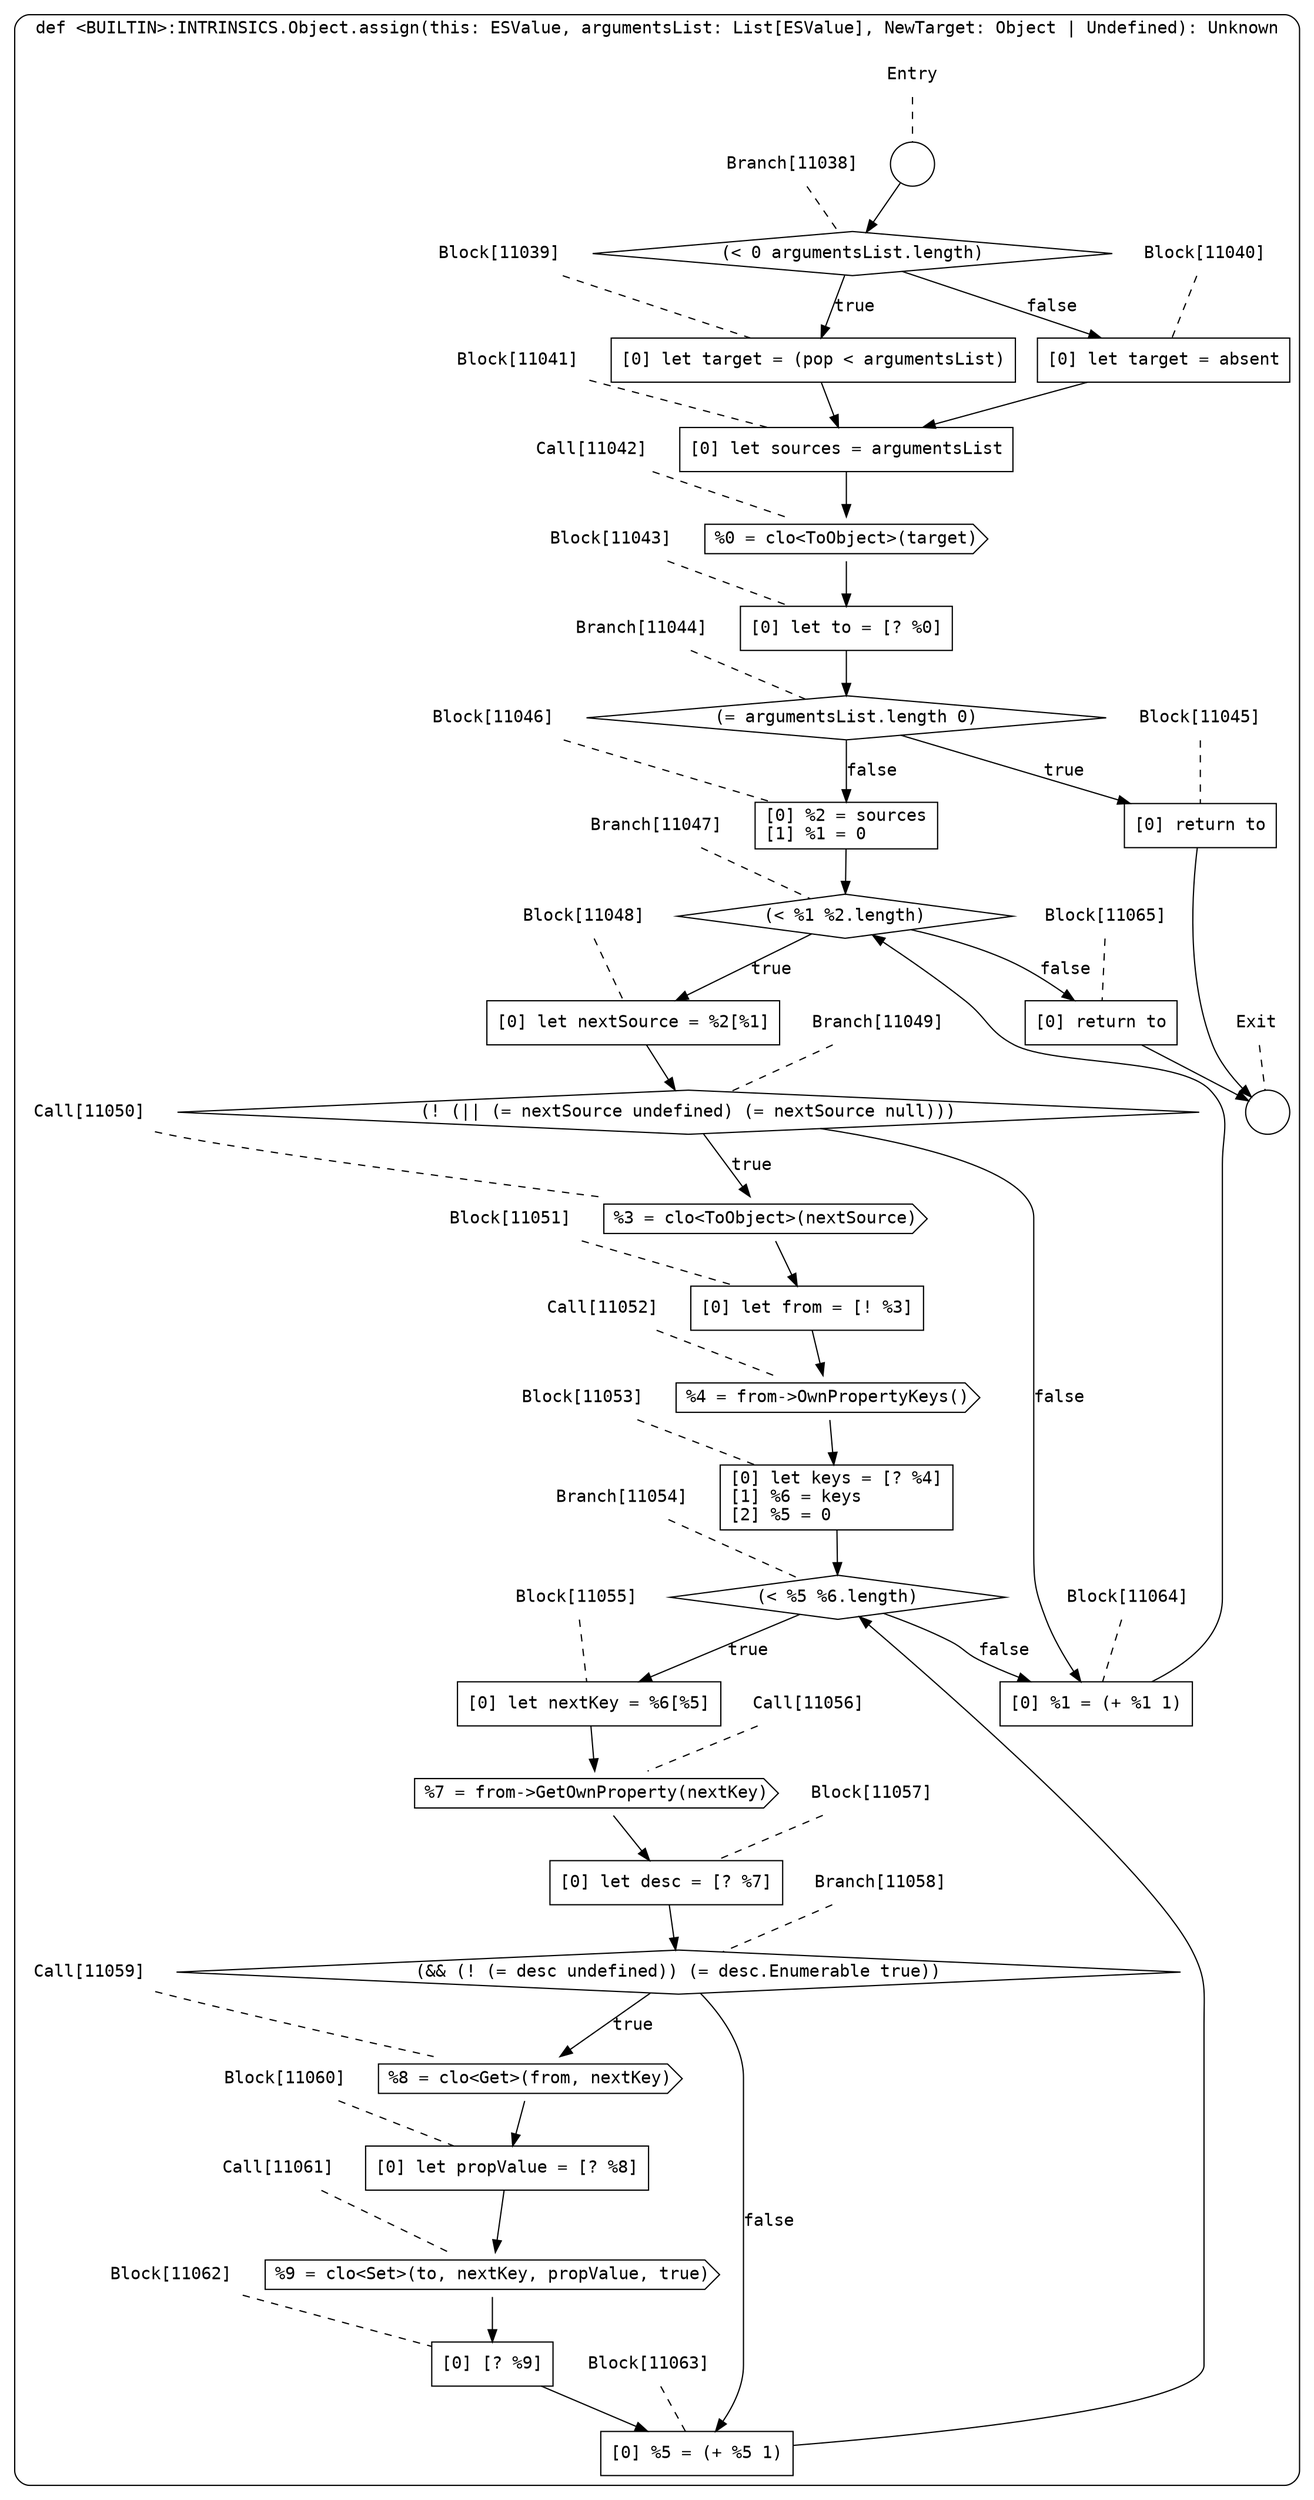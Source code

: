 digraph {
  graph [fontname = "Consolas"]
  node [fontname = "Consolas"]
  edge [fontname = "Consolas"]
  subgraph cluster1996 {
    label = "def <BUILTIN>:INTRINSICS.Object.assign(this: ESValue, argumentsList: List[ESValue], NewTarget: Object | Undefined): Unknown"
    style = rounded
    cluster1996_entry_name [shape=none, label=<<font color="black">Entry</font>>]
    cluster1996_entry_name -> cluster1996_entry [arrowhead=none, color="black", style=dashed]
    cluster1996_entry [shape=circle label=" " color="black" fillcolor="white" style=filled]
    cluster1996_entry -> node11038 [color="black"]
    cluster1996_exit_name [shape=none, label=<<font color="black">Exit</font>>]
    cluster1996_exit_name -> cluster1996_exit [arrowhead=none, color="black", style=dashed]
    cluster1996_exit [shape=circle label=" " color="black" fillcolor="white" style=filled]
    node11038_name [shape=none, label=<<font color="black">Branch[11038]</font>>]
    node11038_name -> node11038 [arrowhead=none, color="black", style=dashed]
    node11038 [shape=diamond, label=<<font color="black">(&lt; 0 argumentsList.length)</font>> color="black" fillcolor="white", style=filled]
    node11038 -> node11039 [label=<<font color="black">true</font>> color="black"]
    node11038 -> node11040 [label=<<font color="black">false</font>> color="black"]
    node11039_name [shape=none, label=<<font color="black">Block[11039]</font>>]
    node11039_name -> node11039 [arrowhead=none, color="black", style=dashed]
    node11039 [shape=box, label=<<font color="black">[0] let target = (pop &lt; argumentsList)<BR ALIGN="LEFT"/></font>> color="black" fillcolor="white", style=filled]
    node11039 -> node11041 [color="black"]
    node11040_name [shape=none, label=<<font color="black">Block[11040]</font>>]
    node11040_name -> node11040 [arrowhead=none, color="black", style=dashed]
    node11040 [shape=box, label=<<font color="black">[0] let target = absent<BR ALIGN="LEFT"/></font>> color="black" fillcolor="white", style=filled]
    node11040 -> node11041 [color="black"]
    node11041_name [shape=none, label=<<font color="black">Block[11041]</font>>]
    node11041_name -> node11041 [arrowhead=none, color="black", style=dashed]
    node11041 [shape=box, label=<<font color="black">[0] let sources = argumentsList<BR ALIGN="LEFT"/></font>> color="black" fillcolor="white", style=filled]
    node11041 -> node11042 [color="black"]
    node11042_name [shape=none, label=<<font color="black">Call[11042]</font>>]
    node11042_name -> node11042 [arrowhead=none, color="black", style=dashed]
    node11042 [shape=cds, label=<<font color="black">%0 = clo&lt;ToObject&gt;(target)</font>> color="black" fillcolor="white", style=filled]
    node11042 -> node11043 [color="black"]
    node11043_name [shape=none, label=<<font color="black">Block[11043]</font>>]
    node11043_name -> node11043 [arrowhead=none, color="black", style=dashed]
    node11043 [shape=box, label=<<font color="black">[0] let to = [? %0]<BR ALIGN="LEFT"/></font>> color="black" fillcolor="white", style=filled]
    node11043 -> node11044 [color="black"]
    node11044_name [shape=none, label=<<font color="black">Branch[11044]</font>>]
    node11044_name -> node11044 [arrowhead=none, color="black", style=dashed]
    node11044 [shape=diamond, label=<<font color="black">(= argumentsList.length 0)</font>> color="black" fillcolor="white", style=filled]
    node11044 -> node11045 [label=<<font color="black">true</font>> color="black"]
    node11044 -> node11046 [label=<<font color="black">false</font>> color="black"]
    node11045_name [shape=none, label=<<font color="black">Block[11045]</font>>]
    node11045_name -> node11045 [arrowhead=none, color="black", style=dashed]
    node11045 [shape=box, label=<<font color="black">[0] return to<BR ALIGN="LEFT"/></font>> color="black" fillcolor="white", style=filled]
    node11045 -> cluster1996_exit [color="black"]
    node11046_name [shape=none, label=<<font color="black">Block[11046]</font>>]
    node11046_name -> node11046 [arrowhead=none, color="black", style=dashed]
    node11046 [shape=box, label=<<font color="black">[0] %2 = sources<BR ALIGN="LEFT"/>[1] %1 = 0<BR ALIGN="LEFT"/></font>> color="black" fillcolor="white", style=filled]
    node11046 -> node11047 [color="black"]
    node11047_name [shape=none, label=<<font color="black">Branch[11047]</font>>]
    node11047_name -> node11047 [arrowhead=none, color="black", style=dashed]
    node11047 [shape=diamond, label=<<font color="black">(&lt; %1 %2.length)</font>> color="black" fillcolor="white", style=filled]
    node11047 -> node11048 [label=<<font color="black">true</font>> color="black"]
    node11047 -> node11065 [label=<<font color="black">false</font>> color="black"]
    node11048_name [shape=none, label=<<font color="black">Block[11048]</font>>]
    node11048_name -> node11048 [arrowhead=none, color="black", style=dashed]
    node11048 [shape=box, label=<<font color="black">[0] let nextSource = %2[%1]<BR ALIGN="LEFT"/></font>> color="black" fillcolor="white", style=filled]
    node11048 -> node11049 [color="black"]
    node11065_name [shape=none, label=<<font color="black">Block[11065]</font>>]
    node11065_name -> node11065 [arrowhead=none, color="black", style=dashed]
    node11065 [shape=box, label=<<font color="black">[0] return to<BR ALIGN="LEFT"/></font>> color="black" fillcolor="white", style=filled]
    node11065 -> cluster1996_exit [color="black"]
    node11049_name [shape=none, label=<<font color="black">Branch[11049]</font>>]
    node11049_name -> node11049 [arrowhead=none, color="black", style=dashed]
    node11049 [shape=diamond, label=<<font color="black">(! (|| (= nextSource undefined) (= nextSource null)))</font>> color="black" fillcolor="white", style=filled]
    node11049 -> node11050 [label=<<font color="black">true</font>> color="black"]
    node11049 -> node11064 [label=<<font color="black">false</font>> color="black"]
    node11050_name [shape=none, label=<<font color="black">Call[11050]</font>>]
    node11050_name -> node11050 [arrowhead=none, color="black", style=dashed]
    node11050 [shape=cds, label=<<font color="black">%3 = clo&lt;ToObject&gt;(nextSource)</font>> color="black" fillcolor="white", style=filled]
    node11050 -> node11051 [color="black"]
    node11064_name [shape=none, label=<<font color="black">Block[11064]</font>>]
    node11064_name -> node11064 [arrowhead=none, color="black", style=dashed]
    node11064 [shape=box, label=<<font color="black">[0] %1 = (+ %1 1)<BR ALIGN="LEFT"/></font>> color="black" fillcolor="white", style=filled]
    node11064 -> node11047 [color="black"]
    node11051_name [shape=none, label=<<font color="black">Block[11051]</font>>]
    node11051_name -> node11051 [arrowhead=none, color="black", style=dashed]
    node11051 [shape=box, label=<<font color="black">[0] let from = [! %3]<BR ALIGN="LEFT"/></font>> color="black" fillcolor="white", style=filled]
    node11051 -> node11052 [color="black"]
    node11052_name [shape=none, label=<<font color="black">Call[11052]</font>>]
    node11052_name -> node11052 [arrowhead=none, color="black", style=dashed]
    node11052 [shape=cds, label=<<font color="black">%4 = from-&gt;OwnPropertyKeys()</font>> color="black" fillcolor="white", style=filled]
    node11052 -> node11053 [color="black"]
    node11053_name [shape=none, label=<<font color="black">Block[11053]</font>>]
    node11053_name -> node11053 [arrowhead=none, color="black", style=dashed]
    node11053 [shape=box, label=<<font color="black">[0] let keys = [? %4]<BR ALIGN="LEFT"/>[1] %6 = keys<BR ALIGN="LEFT"/>[2] %5 = 0<BR ALIGN="LEFT"/></font>> color="black" fillcolor="white", style=filled]
    node11053 -> node11054 [color="black"]
    node11054_name [shape=none, label=<<font color="black">Branch[11054]</font>>]
    node11054_name -> node11054 [arrowhead=none, color="black", style=dashed]
    node11054 [shape=diamond, label=<<font color="black">(&lt; %5 %6.length)</font>> color="black" fillcolor="white", style=filled]
    node11054 -> node11055 [label=<<font color="black">true</font>> color="black"]
    node11054 -> node11064 [label=<<font color="black">false</font>> color="black"]
    node11055_name [shape=none, label=<<font color="black">Block[11055]</font>>]
    node11055_name -> node11055 [arrowhead=none, color="black", style=dashed]
    node11055 [shape=box, label=<<font color="black">[0] let nextKey = %6[%5]<BR ALIGN="LEFT"/></font>> color="black" fillcolor="white", style=filled]
    node11055 -> node11056 [color="black"]
    node11056_name [shape=none, label=<<font color="black">Call[11056]</font>>]
    node11056_name -> node11056 [arrowhead=none, color="black", style=dashed]
    node11056 [shape=cds, label=<<font color="black">%7 = from-&gt;GetOwnProperty(nextKey)</font>> color="black" fillcolor="white", style=filled]
    node11056 -> node11057 [color="black"]
    node11057_name [shape=none, label=<<font color="black">Block[11057]</font>>]
    node11057_name -> node11057 [arrowhead=none, color="black", style=dashed]
    node11057 [shape=box, label=<<font color="black">[0] let desc = [? %7]<BR ALIGN="LEFT"/></font>> color="black" fillcolor="white", style=filled]
    node11057 -> node11058 [color="black"]
    node11058_name [shape=none, label=<<font color="black">Branch[11058]</font>>]
    node11058_name -> node11058 [arrowhead=none, color="black", style=dashed]
    node11058 [shape=diamond, label=<<font color="black">(&amp;&amp; (! (= desc undefined)) (= desc.Enumerable true))</font>> color="black" fillcolor="white", style=filled]
    node11058 -> node11059 [label=<<font color="black">true</font>> color="black"]
    node11058 -> node11063 [label=<<font color="black">false</font>> color="black"]
    node11059_name [shape=none, label=<<font color="black">Call[11059]</font>>]
    node11059_name -> node11059 [arrowhead=none, color="black", style=dashed]
    node11059 [shape=cds, label=<<font color="black">%8 = clo&lt;Get&gt;(from, nextKey)</font>> color="black" fillcolor="white", style=filled]
    node11059 -> node11060 [color="black"]
    node11063_name [shape=none, label=<<font color="black">Block[11063]</font>>]
    node11063_name -> node11063 [arrowhead=none, color="black", style=dashed]
    node11063 [shape=box, label=<<font color="black">[0] %5 = (+ %5 1)<BR ALIGN="LEFT"/></font>> color="black" fillcolor="white", style=filled]
    node11063 -> node11054 [color="black"]
    node11060_name [shape=none, label=<<font color="black">Block[11060]</font>>]
    node11060_name -> node11060 [arrowhead=none, color="black", style=dashed]
    node11060 [shape=box, label=<<font color="black">[0] let propValue = [? %8]<BR ALIGN="LEFT"/></font>> color="black" fillcolor="white", style=filled]
    node11060 -> node11061 [color="black"]
    node11061_name [shape=none, label=<<font color="black">Call[11061]</font>>]
    node11061_name -> node11061 [arrowhead=none, color="black", style=dashed]
    node11061 [shape=cds, label=<<font color="black">%9 = clo&lt;Set&gt;(to, nextKey, propValue, true)</font>> color="black" fillcolor="white", style=filled]
    node11061 -> node11062 [color="black"]
    node11062_name [shape=none, label=<<font color="black">Block[11062]</font>>]
    node11062_name -> node11062 [arrowhead=none, color="black", style=dashed]
    node11062 [shape=box, label=<<font color="black">[0] [? %9]<BR ALIGN="LEFT"/></font>> color="black" fillcolor="white", style=filled]
    node11062 -> node11063 [color="black"]
  }
}